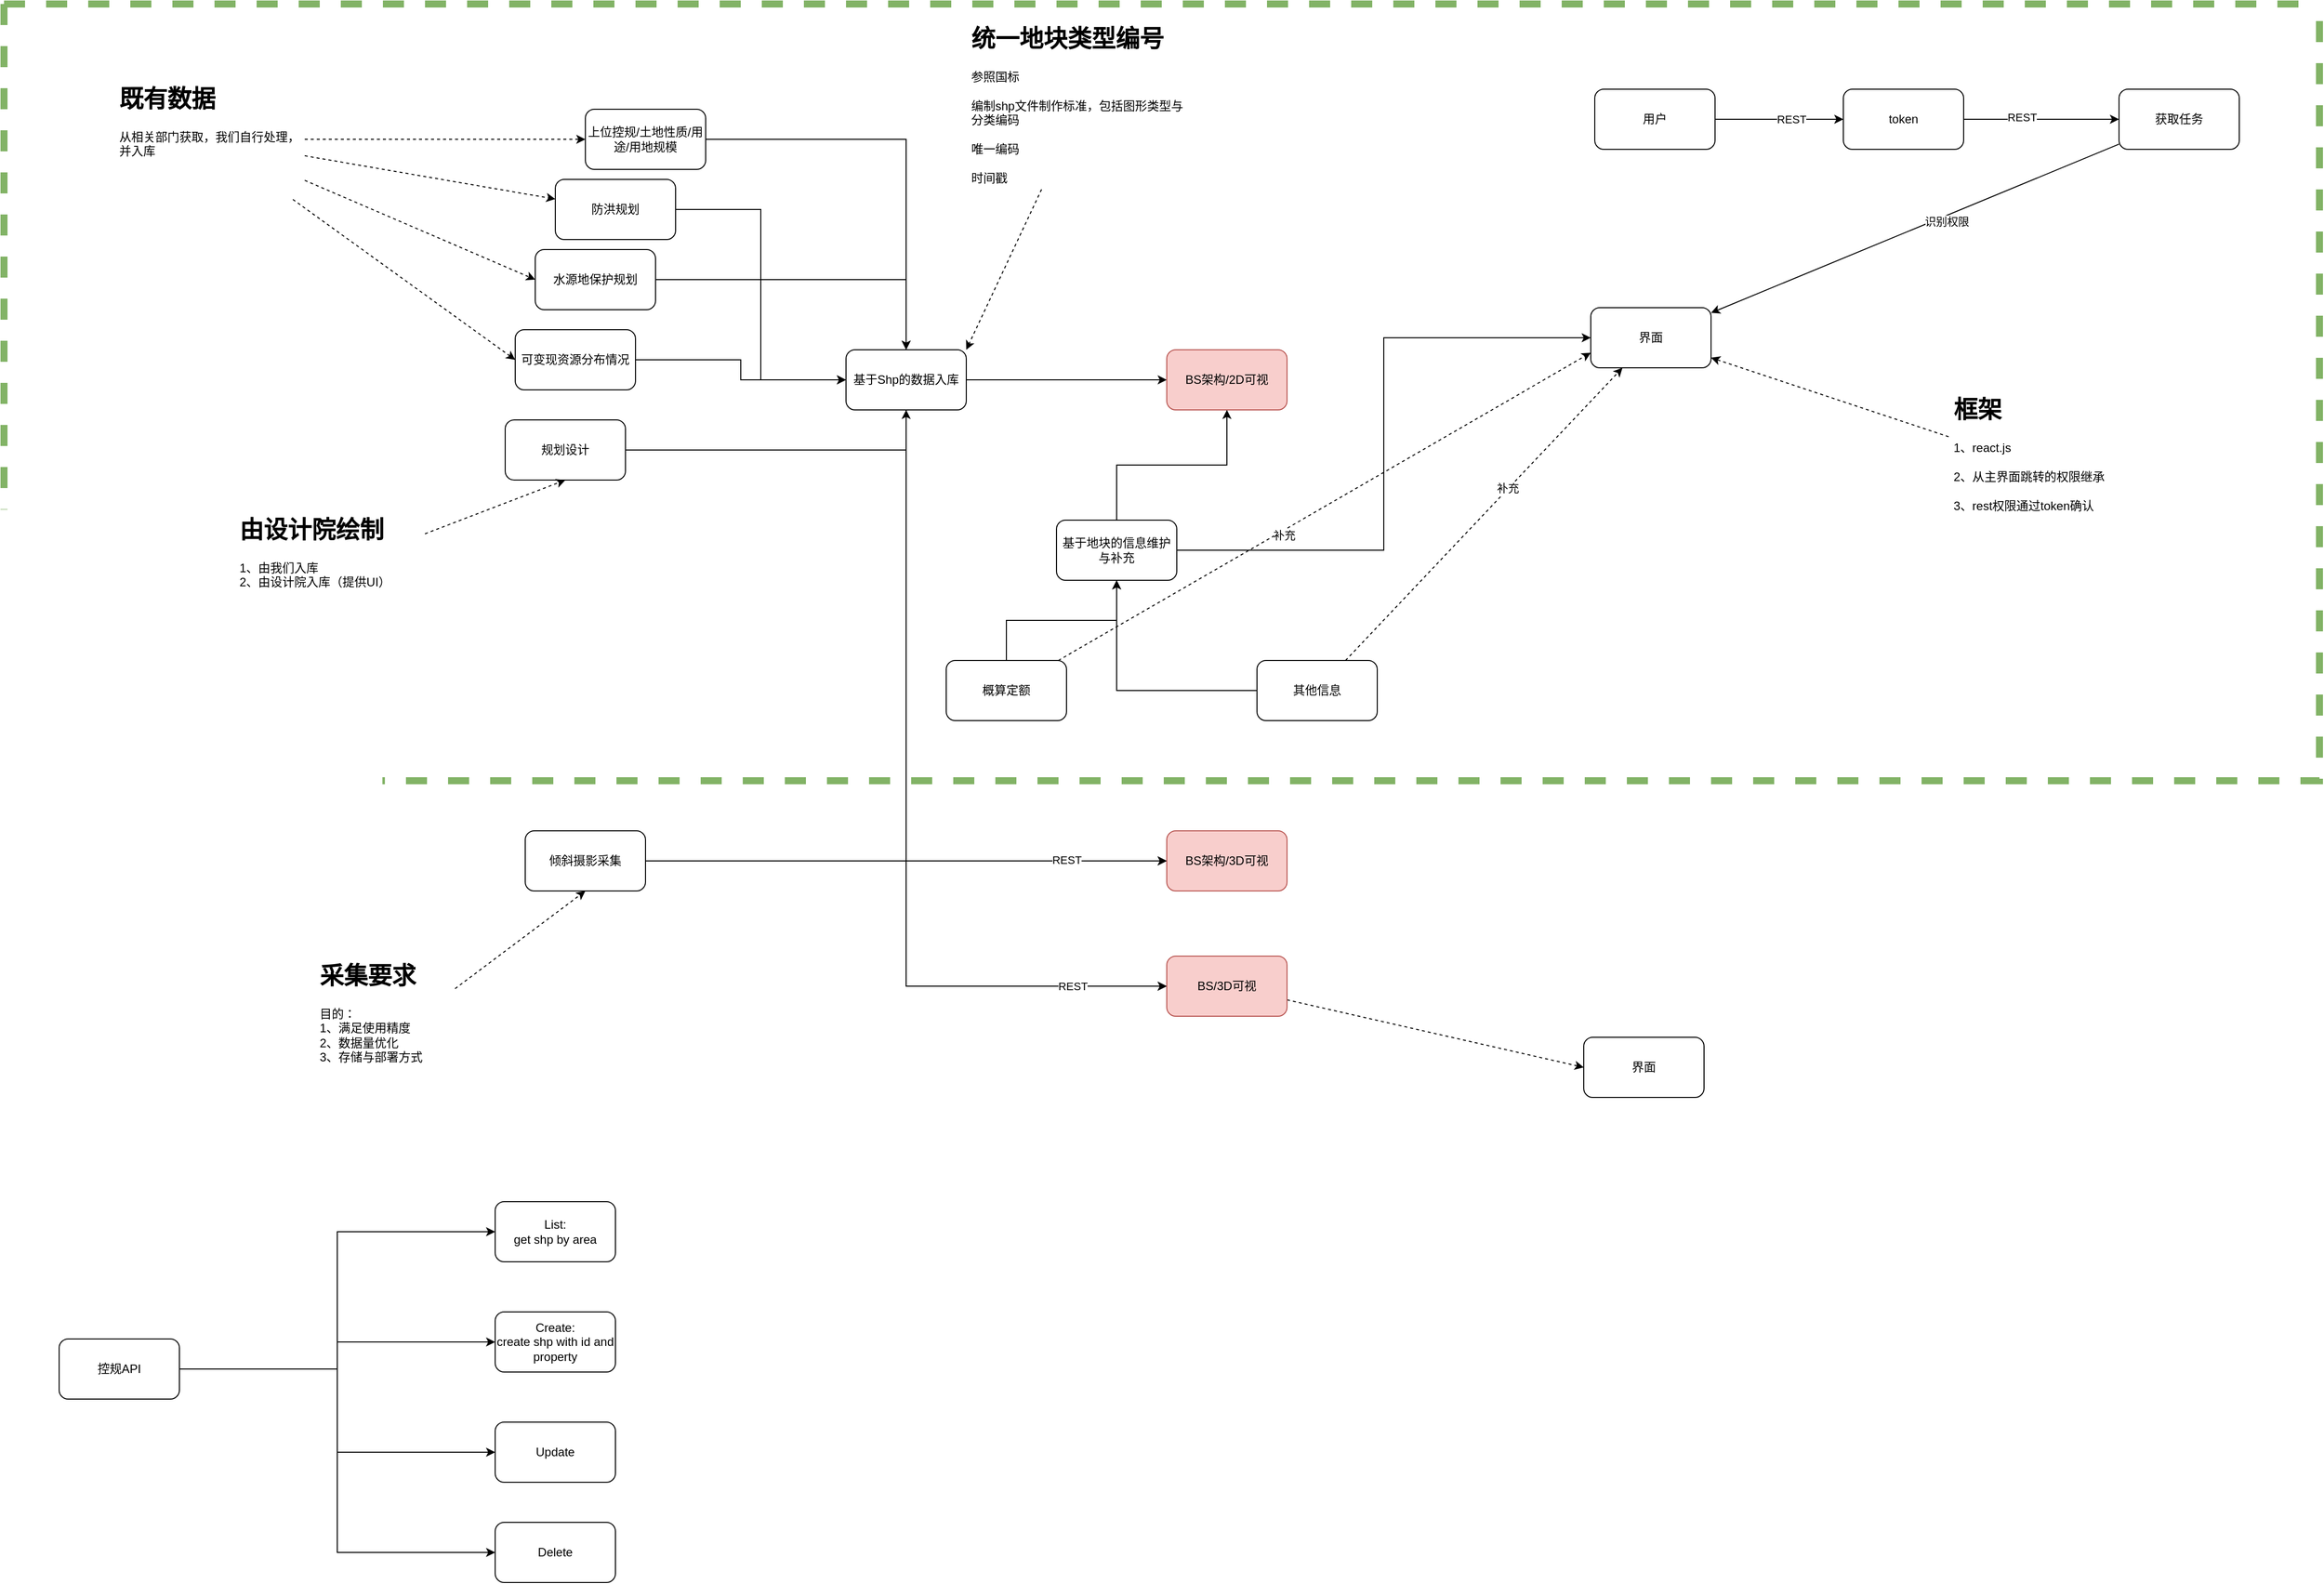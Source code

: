 <mxfile version="21.3.6" type="github">
  <diagram name="第 1 页" id="nfnzHy786rISAd0_TM_V">
    <mxGraphModel dx="2158" dy="1361" grid="1" gridSize="10" guides="0" tooltips="1" connect="1" arrows="1" fold="1" page="1" pageScale="1" pageWidth="1169" pageHeight="827" math="0" shadow="0">
      <root>
        <mxCell id="0" />
        <mxCell id="1" parent="0" />
        <mxCell id="NH8UexvuGOOD8I5ICKm5-14" style="edgeStyle=orthogonalEdgeStyle;rounded=0;orthogonalLoop=1;jettySize=auto;html=1;entryX=0;entryY=0.5;entryDx=0;entryDy=0;" parent="1" source="NH8UexvuGOOD8I5ICKm5-1" target="NH8UexvuGOOD8I5ICKm5-15" edge="1">
          <mxGeometry relative="1" as="geometry">
            <mxPoint x="400" y="350" as="targetPoint" />
          </mxGeometry>
        </mxCell>
        <mxCell id="NH8UexvuGOOD8I5ICKm5-53" style="edgeStyle=orthogonalEdgeStyle;rounded=0;orthogonalLoop=1;jettySize=auto;html=1;entryX=0;entryY=0.5;entryDx=0;entryDy=0;exitX=0.5;exitY=1;exitDx=0;exitDy=0;" parent="1" source="NH8UexvuGOOD8I5ICKm5-1" target="NH8UexvuGOOD8I5ICKm5-17" edge="1">
          <mxGeometry relative="1" as="geometry" />
        </mxCell>
        <mxCell id="NH8UexvuGOOD8I5ICKm5-54" style="edgeStyle=orthogonalEdgeStyle;rounded=0;orthogonalLoop=1;jettySize=auto;html=1;entryX=0;entryY=0.5;entryDx=0;entryDy=0;exitX=0.5;exitY=1;exitDx=0;exitDy=0;" parent="1" source="NH8UexvuGOOD8I5ICKm5-1" target="NH8UexvuGOOD8I5ICKm5-19" edge="1">
          <mxGeometry relative="1" as="geometry" />
        </mxCell>
        <mxCell id="NH8UexvuGOOD8I5ICKm5-1" value="基于Shp的数据入库" style="rounded=1;whiteSpace=wrap;html=1;" parent="1" vertex="1">
          <mxGeometry x="80" y="320" width="120" height="60" as="geometry" />
        </mxCell>
        <mxCell id="NH8UexvuGOOD8I5ICKm5-3" style="edgeStyle=orthogonalEdgeStyle;rounded=0;orthogonalLoop=1;jettySize=auto;html=1;" parent="1" source="NH8UexvuGOOD8I5ICKm5-2" target="NH8UexvuGOOD8I5ICKm5-1" edge="1">
          <mxGeometry relative="1" as="geometry" />
        </mxCell>
        <mxCell id="NH8UexvuGOOD8I5ICKm5-2" value="上位控规/土地性质/用途/用地规模" style="rounded=1;whiteSpace=wrap;html=1;" parent="1" vertex="1">
          <mxGeometry x="-180" y="80" width="120" height="60" as="geometry" />
        </mxCell>
        <mxCell id="NH8UexvuGOOD8I5ICKm5-12" style="edgeStyle=orthogonalEdgeStyle;rounded=0;orthogonalLoop=1;jettySize=auto;html=1;entryX=0;entryY=0.5;entryDx=0;entryDy=0;" parent="1" source="NH8UexvuGOOD8I5ICKm5-4" target="NH8UexvuGOOD8I5ICKm5-1" edge="1">
          <mxGeometry relative="1" as="geometry" />
        </mxCell>
        <mxCell id="NH8UexvuGOOD8I5ICKm5-4" value="防洪规划" style="rounded=1;whiteSpace=wrap;html=1;" parent="1" vertex="1">
          <mxGeometry x="-210" y="150" width="120" height="60" as="geometry" />
        </mxCell>
        <mxCell id="NH8UexvuGOOD8I5ICKm5-11" style="edgeStyle=orthogonalEdgeStyle;rounded=0;orthogonalLoop=1;jettySize=auto;html=1;" parent="1" source="NH8UexvuGOOD8I5ICKm5-5" target="NH8UexvuGOOD8I5ICKm5-1" edge="1">
          <mxGeometry relative="1" as="geometry" />
        </mxCell>
        <mxCell id="NH8UexvuGOOD8I5ICKm5-5" value="水源地保护规划" style="rounded=1;whiteSpace=wrap;html=1;" parent="1" vertex="1">
          <mxGeometry x="-230" y="220" width="120" height="60" as="geometry" />
        </mxCell>
        <mxCell id="NH8UexvuGOOD8I5ICKm5-9" style="edgeStyle=orthogonalEdgeStyle;rounded=0;orthogonalLoop=1;jettySize=auto;html=1;entryX=0;entryY=0.5;entryDx=0;entryDy=0;" parent="1" source="NH8UexvuGOOD8I5ICKm5-8" target="NH8UexvuGOOD8I5ICKm5-1" edge="1">
          <mxGeometry relative="1" as="geometry" />
        </mxCell>
        <mxCell id="NH8UexvuGOOD8I5ICKm5-8" value="可变现资源分布情况" style="rounded=1;whiteSpace=wrap;html=1;" parent="1" vertex="1">
          <mxGeometry x="-250" y="300" width="120" height="60" as="geometry" />
        </mxCell>
        <mxCell id="NH8UexvuGOOD8I5ICKm5-15" value="BS架构/2D可视" style="rounded=1;whiteSpace=wrap;html=1;fillColor=#f8cecc;strokeColor=#b85450;" parent="1" vertex="1">
          <mxGeometry x="400" y="320" width="120" height="60" as="geometry" />
        </mxCell>
        <mxCell id="NH8UexvuGOOD8I5ICKm5-17" value="BS架构/3D可视" style="rounded=1;whiteSpace=wrap;html=1;fillColor=#f8cecc;strokeColor=#b85450;" parent="1" vertex="1">
          <mxGeometry x="400" y="800" width="120" height="60" as="geometry" />
        </mxCell>
        <mxCell id="NH8UexvuGOOD8I5ICKm5-61" style="rounded=0;orthogonalLoop=1;jettySize=auto;html=1;dashed=1;entryX=0;entryY=0.5;entryDx=0;entryDy=0;" parent="1" source="NH8UexvuGOOD8I5ICKm5-19" target="7hqAIfaflRyMjGnavEA0-2" edge="1">
          <mxGeometry relative="1" as="geometry">
            <mxPoint x="740.98" y="1023.781" as="targetPoint" />
          </mxGeometry>
        </mxCell>
        <mxCell id="NH8UexvuGOOD8I5ICKm5-19" value="BS/3D可视" style="rounded=1;whiteSpace=wrap;html=1;fillColor=#f8cecc;strokeColor=#b85450;" parent="1" vertex="1">
          <mxGeometry x="400" y="925" width="120" height="60" as="geometry" />
        </mxCell>
        <mxCell id="NH8UexvuGOOD8I5ICKm5-29" style="rounded=0;orthogonalLoop=1;jettySize=auto;html=1;entryX=1;entryY=0;entryDx=0;entryDy=0;dashed=1;" parent="1" source="NH8UexvuGOOD8I5ICKm5-28" target="NH8UexvuGOOD8I5ICKm5-1" edge="1">
          <mxGeometry relative="1" as="geometry" />
        </mxCell>
        <mxCell id="NH8UexvuGOOD8I5ICKm5-28" value="&lt;h1&gt;统一地块类型编号&lt;/h1&gt;&lt;div&gt;参照国标&lt;/div&gt;&lt;div&gt;&lt;br&gt;&lt;/div&gt;&lt;div&gt;编制shp文件制作标准，包括图形类型与分类编码&lt;/div&gt;&lt;div&gt;&lt;br&gt;&lt;/div&gt;&lt;div&gt;唯一编码&lt;/div&gt;&lt;div&gt;&lt;br&gt;&lt;/div&gt;&lt;div&gt;时间戳&lt;br&gt;&lt;/div&gt;" style="text;html=1;strokeColor=none;fillColor=none;spacing=5;spacingTop=-20;whiteSpace=wrap;overflow=hidden;rounded=0;" parent="1" vertex="1">
          <mxGeometry x="200" y="-10" width="230" height="170" as="geometry" />
        </mxCell>
        <mxCell id="NH8UexvuGOOD8I5ICKm5-31" style="edgeStyle=orthogonalEdgeStyle;rounded=0;orthogonalLoop=1;jettySize=auto;html=1;entryX=0.5;entryY=1;entryDx=0;entryDy=0;exitX=1;exitY=0.5;exitDx=0;exitDy=0;" parent="1" source="NH8UexvuGOOD8I5ICKm5-30" target="NH8UexvuGOOD8I5ICKm5-1" edge="1">
          <mxGeometry relative="1" as="geometry" />
        </mxCell>
        <mxCell id="NH8UexvuGOOD8I5ICKm5-30" value="规划设计" style="rounded=1;whiteSpace=wrap;html=1;" parent="1" vertex="1">
          <mxGeometry x="-260" y="390" width="120" height="60" as="geometry" />
        </mxCell>
        <mxCell id="NH8UexvuGOOD8I5ICKm5-33" style="rounded=0;orthogonalLoop=1;jettySize=auto;html=1;entryX=0.5;entryY=1;entryDx=0;entryDy=0;dashed=1;" parent="1" source="NH8UexvuGOOD8I5ICKm5-32" target="NH8UexvuGOOD8I5ICKm5-30" edge="1">
          <mxGeometry relative="1" as="geometry" />
        </mxCell>
        <mxCell id="NH8UexvuGOOD8I5ICKm5-32" value="&lt;h1&gt;由设计院绘制&lt;/h1&gt;&lt;div&gt;1、由我们入库&lt;/div&gt;&lt;div&gt;2、由设计院入库（提供UI）&lt;br&gt;&lt;/div&gt;" style="text;html=1;strokeColor=none;fillColor=none;spacing=5;spacingTop=-20;whiteSpace=wrap;overflow=hidden;rounded=0;" parent="1" vertex="1">
          <mxGeometry x="-530" y="480" width="190" height="120" as="geometry" />
        </mxCell>
        <mxCell id="NH8UexvuGOOD8I5ICKm5-35" style="rounded=0;orthogonalLoop=1;jettySize=auto;html=1;entryX=0;entryY=0.5;entryDx=0;entryDy=0;dashed=1;" parent="1" source="NH8UexvuGOOD8I5ICKm5-34" target="NH8UexvuGOOD8I5ICKm5-2" edge="1">
          <mxGeometry relative="1" as="geometry" />
        </mxCell>
        <mxCell id="NH8UexvuGOOD8I5ICKm5-36" style="rounded=0;orthogonalLoop=1;jettySize=auto;html=1;dashed=1;" parent="1" source="NH8UexvuGOOD8I5ICKm5-34" target="NH8UexvuGOOD8I5ICKm5-4" edge="1">
          <mxGeometry relative="1" as="geometry" />
        </mxCell>
        <mxCell id="NH8UexvuGOOD8I5ICKm5-37" style="rounded=0;orthogonalLoop=1;jettySize=auto;html=1;entryX=0;entryY=0.5;entryDx=0;entryDy=0;dashed=1;" parent="1" source="NH8UexvuGOOD8I5ICKm5-34" target="NH8UexvuGOOD8I5ICKm5-5" edge="1">
          <mxGeometry relative="1" as="geometry" />
        </mxCell>
        <mxCell id="NH8UexvuGOOD8I5ICKm5-38" style="rounded=0;orthogonalLoop=1;jettySize=auto;html=1;entryX=0;entryY=0.5;entryDx=0;entryDy=0;dashed=1;" parent="1" source="NH8UexvuGOOD8I5ICKm5-34" target="NH8UexvuGOOD8I5ICKm5-8" edge="1">
          <mxGeometry relative="1" as="geometry" />
        </mxCell>
        <mxCell id="NH8UexvuGOOD8I5ICKm5-34" value="&lt;h1&gt;既有数据&lt;/h1&gt;&lt;div&gt;从相关部门获取，我们自行处理，并入库&lt;br&gt;&lt;/div&gt;" style="text;html=1;strokeColor=none;fillColor=none;spacing=5;spacingTop=-20;whiteSpace=wrap;overflow=hidden;rounded=0;" parent="1" vertex="1">
          <mxGeometry x="-650" y="50" width="190" height="120" as="geometry" />
        </mxCell>
        <mxCell id="NH8UexvuGOOD8I5ICKm5-43" style="edgeStyle=orthogonalEdgeStyle;rounded=0;orthogonalLoop=1;jettySize=auto;html=1;" parent="1" source="NH8UexvuGOOD8I5ICKm5-42" target="NH8UexvuGOOD8I5ICKm5-15" edge="1">
          <mxGeometry relative="1" as="geometry" />
        </mxCell>
        <mxCell id="NH8UexvuGOOD8I5ICKm5-59" style="edgeStyle=orthogonalEdgeStyle;rounded=0;orthogonalLoop=1;jettySize=auto;html=1;entryX=0;entryY=0.5;entryDx=0;entryDy=0;" parent="1" source="NH8UexvuGOOD8I5ICKm5-42" target="7hqAIfaflRyMjGnavEA0-1" edge="1">
          <mxGeometry relative="1" as="geometry" />
        </mxCell>
        <mxCell id="NH8UexvuGOOD8I5ICKm5-42" value="基于地块的信息维护与补充" style="rounded=1;whiteSpace=wrap;html=1;" parent="1" vertex="1">
          <mxGeometry x="290" y="490" width="120" height="60" as="geometry" />
        </mxCell>
        <mxCell id="NH8UexvuGOOD8I5ICKm5-51" style="edgeStyle=orthogonalEdgeStyle;rounded=0;orthogonalLoop=1;jettySize=auto;html=1;" parent="1" source="NH8UexvuGOOD8I5ICKm5-50" target="NH8UexvuGOOD8I5ICKm5-17" edge="1">
          <mxGeometry relative="1" as="geometry" />
        </mxCell>
        <mxCell id="NH8UexvuGOOD8I5ICKm5-55" value="REST" style="edgeLabel;html=1;align=center;verticalAlign=middle;resizable=0;points=[];" parent="NH8UexvuGOOD8I5ICKm5-51" vertex="1" connectable="0">
          <mxGeometry x="0.615" y="1" relative="1" as="geometry">
            <mxPoint as="offset" />
          </mxGeometry>
        </mxCell>
        <mxCell id="NH8UexvuGOOD8I5ICKm5-52" style="edgeStyle=orthogonalEdgeStyle;rounded=0;orthogonalLoop=1;jettySize=auto;html=1;entryX=0;entryY=0.5;entryDx=0;entryDy=0;" parent="1" source="NH8UexvuGOOD8I5ICKm5-50" target="NH8UexvuGOOD8I5ICKm5-19" edge="1">
          <mxGeometry relative="1" as="geometry" />
        </mxCell>
        <mxCell id="NH8UexvuGOOD8I5ICKm5-56" value="REST" style="edgeLabel;html=1;align=center;verticalAlign=middle;resizable=0;points=[];" parent="NH8UexvuGOOD8I5ICKm5-52" vertex="1" connectable="0">
          <mxGeometry x="0.709" relative="1" as="geometry">
            <mxPoint as="offset" />
          </mxGeometry>
        </mxCell>
        <mxCell id="NH8UexvuGOOD8I5ICKm5-50" value="倾斜摄影采集" style="rounded=1;whiteSpace=wrap;html=1;" parent="1" vertex="1">
          <mxGeometry x="-240" y="800" width="120" height="60" as="geometry" />
        </mxCell>
        <mxCell id="NH8UexvuGOOD8I5ICKm5-58" style="rounded=0;orthogonalLoop=1;jettySize=auto;html=1;entryX=0.5;entryY=1;entryDx=0;entryDy=0;dashed=1;" parent="1" source="NH8UexvuGOOD8I5ICKm5-57" target="NH8UexvuGOOD8I5ICKm5-50" edge="1">
          <mxGeometry relative="1" as="geometry" />
        </mxCell>
        <mxCell id="NH8UexvuGOOD8I5ICKm5-57" value="&lt;h1&gt;采集要求&lt;/h1&gt;&lt;div&gt;目的：&lt;/div&gt;&lt;div&gt;1、满足使用精度&lt;/div&gt;&lt;div&gt;2、数据量优化&lt;/div&gt;&lt;div&gt;3、存储与部署方式&lt;br&gt;&lt;/div&gt;" style="text;html=1;strokeColor=none;fillColor=none;spacing=5;spacingTop=-20;whiteSpace=wrap;overflow=hidden;rounded=0;" parent="1" vertex="1">
          <mxGeometry x="-450" y="925" width="140" height="170" as="geometry" />
        </mxCell>
        <mxCell id="NH8UexvuGOOD8I5ICKm5-63" value="" style="swimlane;startSize=0;dashed=1;fillColor=#d5e8d4;strokeColor=#82b366;strokeWidth=7;" parent="1" vertex="1">
          <mxGeometry x="-760" y="-25" width="2310" height="775" as="geometry" />
        </mxCell>
        <mxCell id="NH8UexvuGOOD8I5ICKm5-64" value="概算定额" style="rounded=1;whiteSpace=wrap;html=1;" parent="NH8UexvuGOOD8I5ICKm5-63" vertex="1">
          <mxGeometry x="940" y="655" width="120" height="60" as="geometry" />
        </mxCell>
        <mxCell id="NH8UexvuGOOD8I5ICKm5-65" value="其他信息" style="rounded=1;whiteSpace=wrap;html=1;" parent="NH8UexvuGOOD8I5ICKm5-63" vertex="1">
          <mxGeometry x="1250" y="655" width="120" height="60" as="geometry" />
        </mxCell>
        <mxCell id="NH8UexvuGOOD8I5ICKm5-48" value="&lt;h1&gt;框架&lt;br&gt;&lt;/h1&gt;&lt;div&gt;1、react.js&lt;br&gt;&lt;/div&gt;&lt;div&gt;&lt;br&gt;&lt;/div&gt;&lt;div&gt;2、从主界面跳转的权限继承&lt;/div&gt;&lt;div&gt;&lt;br&gt;&lt;/div&gt;&lt;div&gt;3、rest权限通过token确认&lt;br&gt;&lt;/div&gt;" style="text;html=1;strokeColor=none;fillColor=none;spacing=5;spacingTop=-20;whiteSpace=wrap;overflow=hidden;rounded=0;" parent="NH8UexvuGOOD8I5ICKm5-63" vertex="1">
          <mxGeometry x="1940" y="385" width="230" height="170" as="geometry" />
        </mxCell>
        <mxCell id="NH8UexvuGOOD8I5ICKm5-74" style="edgeStyle=orthogonalEdgeStyle;rounded=0;orthogonalLoop=1;jettySize=auto;html=1;" parent="NH8UexvuGOOD8I5ICKm5-63" source="NH8UexvuGOOD8I5ICKm5-72" target="NH8UexvuGOOD8I5ICKm5-73" edge="1">
          <mxGeometry relative="1" as="geometry" />
        </mxCell>
        <mxCell id="NH8UexvuGOOD8I5ICKm5-77" value="REST" style="edgeLabel;html=1;align=center;verticalAlign=middle;resizable=0;points=[];" parent="NH8UexvuGOOD8I5ICKm5-74" vertex="1" connectable="0">
          <mxGeometry x="0.18" relative="1" as="geometry">
            <mxPoint as="offset" />
          </mxGeometry>
        </mxCell>
        <mxCell id="NH8UexvuGOOD8I5ICKm5-72" value="用户" style="rounded=1;whiteSpace=wrap;html=1;" parent="NH8UexvuGOOD8I5ICKm5-63" vertex="1">
          <mxGeometry x="1587" y="85" width="120" height="60" as="geometry" />
        </mxCell>
        <mxCell id="NH8UexvuGOOD8I5ICKm5-76" style="edgeStyle=orthogonalEdgeStyle;rounded=0;orthogonalLoop=1;jettySize=auto;html=1;" parent="NH8UexvuGOOD8I5ICKm5-63" source="NH8UexvuGOOD8I5ICKm5-73" target="NH8UexvuGOOD8I5ICKm5-75" edge="1">
          <mxGeometry relative="1" as="geometry" />
        </mxCell>
        <mxCell id="NH8UexvuGOOD8I5ICKm5-78" value="REST" style="edgeLabel;html=1;align=center;verticalAlign=middle;resizable=0;points=[];" parent="NH8UexvuGOOD8I5ICKm5-76" vertex="1" connectable="0">
          <mxGeometry x="-0.258" y="2" relative="1" as="geometry">
            <mxPoint as="offset" />
          </mxGeometry>
        </mxCell>
        <mxCell id="NH8UexvuGOOD8I5ICKm5-73" value="token" style="rounded=1;whiteSpace=wrap;html=1;" parent="NH8UexvuGOOD8I5ICKm5-63" vertex="1">
          <mxGeometry x="1835" y="85" width="120" height="60" as="geometry" />
        </mxCell>
        <mxCell id="NH8UexvuGOOD8I5ICKm5-75" value="获取任务" style="rounded=1;whiteSpace=wrap;html=1;" parent="NH8UexvuGOOD8I5ICKm5-63" vertex="1">
          <mxGeometry x="2110" y="85" width="120" height="60" as="geometry" />
        </mxCell>
        <mxCell id="7hqAIfaflRyMjGnavEA0-1" value="界面" style="rounded=1;whiteSpace=wrap;html=1;" parent="NH8UexvuGOOD8I5ICKm5-63" vertex="1">
          <mxGeometry x="1583" y="303" width="120" height="60" as="geometry" />
        </mxCell>
        <mxCell id="NH8UexvuGOOD8I5ICKm5-70" style="rounded=0;orthogonalLoop=1;jettySize=auto;html=1;dashed=1;entryX=0;entryY=0.75;entryDx=0;entryDy=0;" parent="NH8UexvuGOOD8I5ICKm5-63" source="NH8UexvuGOOD8I5ICKm5-64" target="7hqAIfaflRyMjGnavEA0-1" edge="1">
          <mxGeometry relative="1" as="geometry" />
        </mxCell>
        <mxCell id="NH8UexvuGOOD8I5ICKm5-71" value="补充" style="edgeLabel;html=1;align=center;verticalAlign=middle;resizable=0;points=[];" parent="NH8UexvuGOOD8I5ICKm5-70" vertex="1" connectable="0">
          <mxGeometry x="-0.161" y="-4" relative="1" as="geometry">
            <mxPoint as="offset" />
          </mxGeometry>
        </mxCell>
        <mxCell id="NH8UexvuGOOD8I5ICKm5-68" style="rounded=0;orthogonalLoop=1;jettySize=auto;html=1;dashed=1;" parent="NH8UexvuGOOD8I5ICKm5-63" source="NH8UexvuGOOD8I5ICKm5-65" target="7hqAIfaflRyMjGnavEA0-1" edge="1">
          <mxGeometry relative="1" as="geometry" />
        </mxCell>
        <mxCell id="NH8UexvuGOOD8I5ICKm5-69" value="补充" style="edgeLabel;html=1;align=center;verticalAlign=middle;resizable=0;points=[];" parent="NH8UexvuGOOD8I5ICKm5-68" vertex="1" connectable="0">
          <mxGeometry x="0.175" y="1" relative="1" as="geometry">
            <mxPoint as="offset" />
          </mxGeometry>
        </mxCell>
        <mxCell id="NH8UexvuGOOD8I5ICKm5-79" style="rounded=0;orthogonalLoop=1;jettySize=auto;html=1;" parent="NH8UexvuGOOD8I5ICKm5-63" source="NH8UexvuGOOD8I5ICKm5-75" target="7hqAIfaflRyMjGnavEA0-1" edge="1">
          <mxGeometry relative="1" as="geometry" />
        </mxCell>
        <mxCell id="NH8UexvuGOOD8I5ICKm5-80" value="识别权限" style="edgeLabel;html=1;align=center;verticalAlign=middle;resizable=0;points=[];" parent="NH8UexvuGOOD8I5ICKm5-79" vertex="1" connectable="0">
          <mxGeometry x="-0.143" y="5" relative="1" as="geometry">
            <mxPoint as="offset" />
          </mxGeometry>
        </mxCell>
        <mxCell id="NH8UexvuGOOD8I5ICKm5-49" style="rounded=0;orthogonalLoop=1;jettySize=auto;html=1;dashed=1;" parent="NH8UexvuGOOD8I5ICKm5-63" source="NH8UexvuGOOD8I5ICKm5-48" target="7hqAIfaflRyMjGnavEA0-1" edge="1">
          <mxGeometry relative="1" as="geometry" />
        </mxCell>
        <mxCell id="NH8UexvuGOOD8I5ICKm5-66" style="edgeStyle=orthogonalEdgeStyle;rounded=0;orthogonalLoop=1;jettySize=auto;html=1;" parent="1" source="NH8UexvuGOOD8I5ICKm5-64" target="NH8UexvuGOOD8I5ICKm5-42" edge="1">
          <mxGeometry relative="1" as="geometry" />
        </mxCell>
        <mxCell id="NH8UexvuGOOD8I5ICKm5-67" style="edgeStyle=orthogonalEdgeStyle;rounded=0;orthogonalLoop=1;jettySize=auto;html=1;entryX=0.5;entryY=1;entryDx=0;entryDy=0;" parent="1" source="NH8UexvuGOOD8I5ICKm5-65" target="NH8UexvuGOOD8I5ICKm5-42" edge="1">
          <mxGeometry relative="1" as="geometry" />
        </mxCell>
        <mxCell id="7hqAIfaflRyMjGnavEA0-2" value="界面" style="rounded=1;whiteSpace=wrap;html=1;" parent="1" vertex="1">
          <mxGeometry x="816" y="1006" width="120" height="60" as="geometry" />
        </mxCell>
        <mxCell id="-7ZKZWxfKGiadQnBgDzU-3" style="edgeStyle=orthogonalEdgeStyle;rounded=0;orthogonalLoop=1;jettySize=auto;html=1;entryX=0;entryY=0.5;entryDx=0;entryDy=0;" edge="1" parent="1" source="-7ZKZWxfKGiadQnBgDzU-1" target="-7ZKZWxfKGiadQnBgDzU-2">
          <mxGeometry relative="1" as="geometry" />
        </mxCell>
        <mxCell id="-7ZKZWxfKGiadQnBgDzU-5" style="edgeStyle=orthogonalEdgeStyle;rounded=0;orthogonalLoop=1;jettySize=auto;html=1;" edge="1" parent="1" source="-7ZKZWxfKGiadQnBgDzU-1" target="-7ZKZWxfKGiadQnBgDzU-4">
          <mxGeometry relative="1" as="geometry" />
        </mxCell>
        <mxCell id="-7ZKZWxfKGiadQnBgDzU-7" style="edgeStyle=orthogonalEdgeStyle;rounded=0;orthogonalLoop=1;jettySize=auto;html=1;entryX=0;entryY=0.5;entryDx=0;entryDy=0;" edge="1" parent="1" source="-7ZKZWxfKGiadQnBgDzU-1" target="-7ZKZWxfKGiadQnBgDzU-6">
          <mxGeometry relative="1" as="geometry" />
        </mxCell>
        <mxCell id="-7ZKZWxfKGiadQnBgDzU-9" style="edgeStyle=orthogonalEdgeStyle;rounded=0;orthogonalLoop=1;jettySize=auto;html=1;entryX=0;entryY=0.5;entryDx=0;entryDy=0;" edge="1" parent="1" source="-7ZKZWxfKGiadQnBgDzU-1" target="-7ZKZWxfKGiadQnBgDzU-8">
          <mxGeometry relative="1" as="geometry" />
        </mxCell>
        <mxCell id="-7ZKZWxfKGiadQnBgDzU-1" value="控规API" style="rounded=1;whiteSpace=wrap;html=1;" vertex="1" parent="1">
          <mxGeometry x="-705" y="1307" width="120" height="60" as="geometry" />
        </mxCell>
        <mxCell id="-7ZKZWxfKGiadQnBgDzU-2" value="&lt;div&gt;List:&lt;/div&gt;&lt;div&gt;get shp by area&lt;br&gt;&lt;/div&gt;" style="rounded=1;whiteSpace=wrap;html=1;" vertex="1" parent="1">
          <mxGeometry x="-270" y="1170" width="120" height="60" as="geometry" />
        </mxCell>
        <mxCell id="-7ZKZWxfKGiadQnBgDzU-4" value="&lt;div&gt;Create:&lt;/div&gt;&lt;div&gt;create shp with id and property&lt;br&gt;&lt;/div&gt;" style="rounded=1;whiteSpace=wrap;html=1;" vertex="1" parent="1">
          <mxGeometry x="-270" y="1280" width="120" height="60" as="geometry" />
        </mxCell>
        <mxCell id="-7ZKZWxfKGiadQnBgDzU-6" value="Update" style="rounded=1;whiteSpace=wrap;html=1;" vertex="1" parent="1">
          <mxGeometry x="-270" y="1390" width="120" height="60" as="geometry" />
        </mxCell>
        <mxCell id="-7ZKZWxfKGiadQnBgDzU-8" value="Delete" style="rounded=1;whiteSpace=wrap;html=1;" vertex="1" parent="1">
          <mxGeometry x="-270" y="1490" width="120" height="60" as="geometry" />
        </mxCell>
      </root>
    </mxGraphModel>
  </diagram>
</mxfile>
